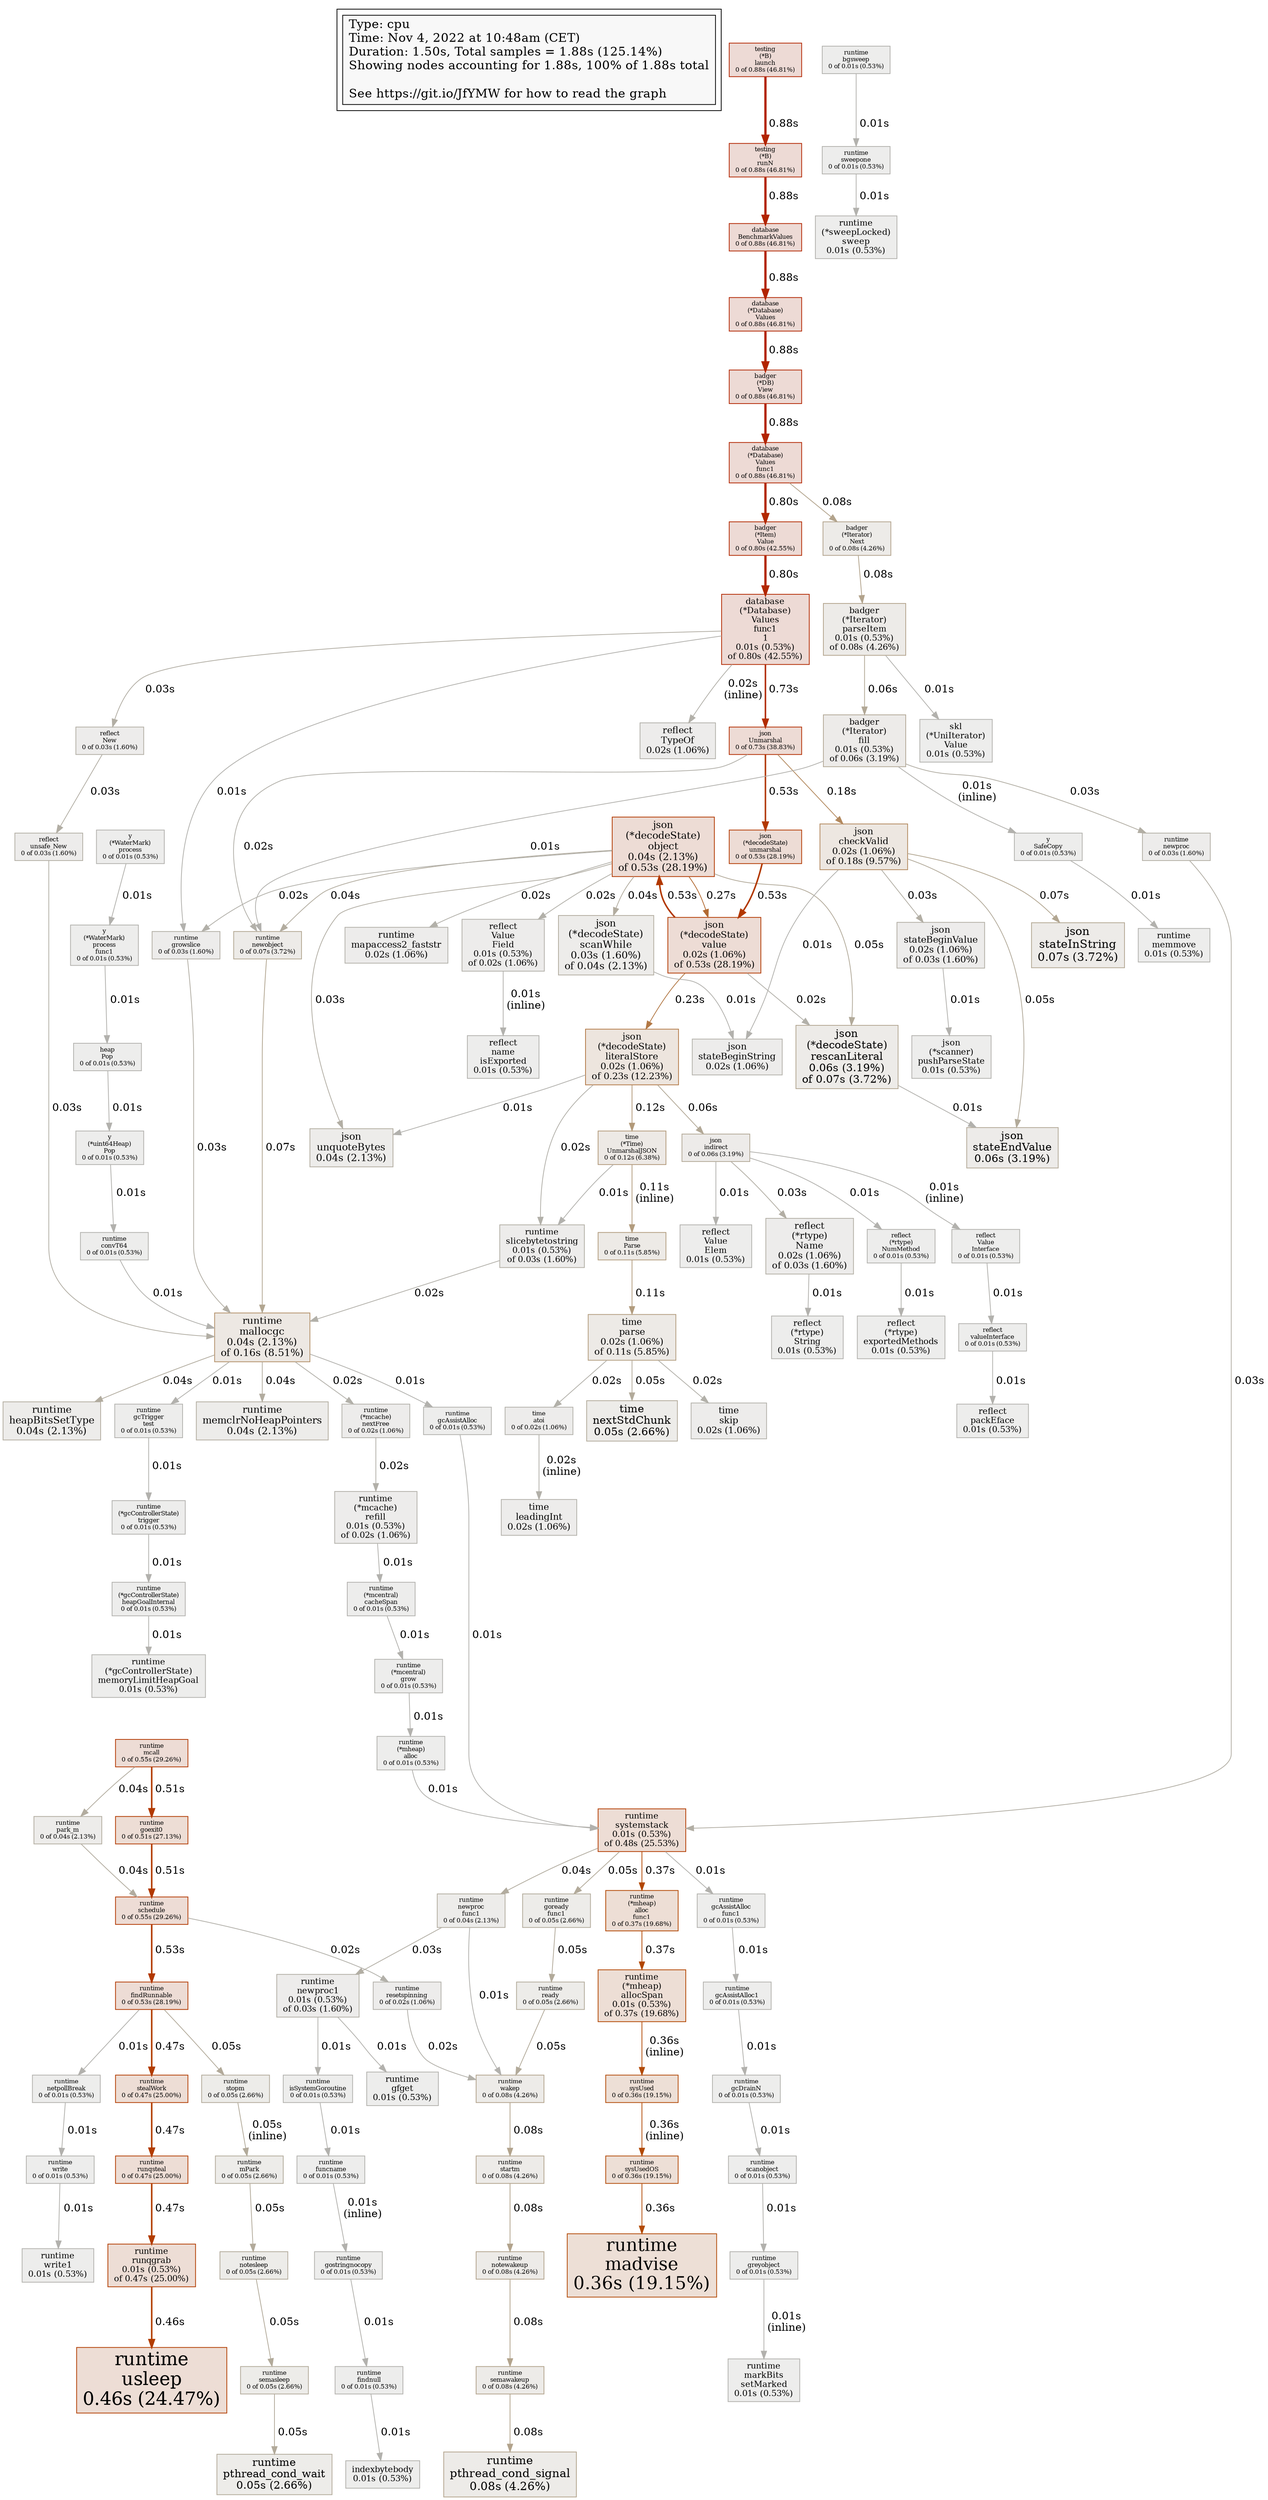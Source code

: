 digraph "unnamed" {
node [style=filled fillcolor="#f8f8f8"]
subgraph cluster_L { "Type: cpu" [shape=box fontsize=16 label="Type: cpu\lTime: Nov 4, 2022 at 10:48am (CET)\lDuration: 1.50s, Total samples = 1.88s (125.14%)\lShowing nodes accounting for 1.88s, 100% of 1.88s total\l\lSee https://git.io/JfYMW for how to read the graph\l"] }
N1 [label="json\n(*decodeState)\nobject\n0.04s (2.13%)\nof 0.53s (28.19%)" id="node1" fontsize=13 shape=box tooltip="encoding/json.(*decodeState).object (0.53s)" color="#b23800" fillcolor="#eddcd5"]
N2 [label="runtime\nsystemstack\n0.01s (0.53%)\nof 0.48s (25.53%)" id="node2" fontsize=11 shape=box tooltip="runtime.systemstack (0.48s)" color="#b23b00" fillcolor="#edddd5"]
N3 [label="json\n(*decodeState)\nvalue\n0.02s (1.06%)\nof 0.53s (28.19%)" id="node3" fontsize=12 shape=box tooltip="encoding/json.(*decodeState).value (0.53s)" color="#b23800" fillcolor="#eddcd5"]
N4 [label="runtime\nusleep\n0.46s (24.47%)" id="node4" fontsize=24 shape=box tooltip="runtime.usleep (0.46s)" color="#b23d00" fillcolor="#edddd5"]
N5 [label="testing\n(*B)\nlaunch\n0 of 0.88s (46.81%)" id="node5" fontsize=8 shape=box tooltip="testing.(*B).launch (0.88s)" color="#b22400" fillcolor="#eddad5"]
N6 [label="runtime\nmcall\n0 of 0.55s (29.26%)" id="node6" fontsize=8 shape=box tooltip="runtime.mcall (0.55s)" color="#b23700" fillcolor="#eddcd5"]
N7 [label="runtime\nmallocgc\n0.04s (2.13%)\nof 0.16s (8.51%)" id="node7" fontsize=13 shape=box tooltip="runtime.mallocgc (0.16s)" color="#b28e66" fillcolor="#ede8e3"]
N8 [label="runtime\nmadvise\n0.36s (19.15%)" id="node8" fontsize=23 shape=box tooltip="runtime.madvise (0.36s)" color="#b24a07" fillcolor="#eddfd6"]
N9 [label="json\nUnmarshal\n0 of 0.73s (38.83%)" id="node9" fontsize=8 shape=box tooltip="encoding/json.Unmarshal (0.73s)" color="#b22c00" fillcolor="#eddbd5"]
N10 [label="database\n(*Database)\nValues\nfunc1\n1\n0.01s (0.53%)\nof 0.80s (42.55%)" id="node10" fontsize=11 shape=box tooltip="github.com/christophwitzko/flight-booking-service/pkg/database.(*Database).Values.func1.1 (0.80s)" color="#b22800" fillcolor="#eddad5"]
N11 [label="json\n(*decodeState)\nliteralStore\n0.02s (1.06%)\nof 0.23s (12.23%)" id="node11" fontsize=12 shape=box tooltip="encoding/json.(*decodeState).literalStore (0.23s)" color="#b27845" fillcolor="#ede5de"]
N12 [label="json\ncheckValid\n0.02s (1.06%)\nof 0.18s (9.57%)" id="node12" fontsize=12 shape=box tooltip="encoding/json.checkValid (0.18s)" color="#b2885d" fillcolor="#ede7e1"]
N13 [label="database\n(*Database)\nValues\nfunc1\n0 of 0.88s (46.81%)" id="node13" fontsize=8 shape=box tooltip="github.com/christophwitzko/flight-booking-service/pkg/database.(*Database).Values.func1 (0.88s)" color="#b22400" fillcolor="#eddad5"]
N14 [label="runtime\nschedule\n0 of 0.55s (29.26%)" id="node14" fontsize=8 shape=box tooltip="runtime.schedule (0.55s)" color="#b23700" fillcolor="#eddcd5"]
N15 [label="runtime\nfindRunnable\n0 of 0.53s (28.19%)" id="node15" fontsize=8 shape=box tooltip="runtime.findRunnable (0.53s)" color="#b23800" fillcolor="#eddcd5"]
N16 [label="time\nparse\n0.02s (1.06%)\nof 0.11s (5.85%)" id="node16" fontsize=12 shape=box tooltip="time.parse (0.11s)" color="#b29c7e" fillcolor="#edeae6"]
N17 [label="json\n(*decodeState)\nrescanLiteral\n0.06s (3.19%)\nof 0.07s (3.72%)" id="node17" fontsize=14 shape=box tooltip="encoding/json.(*decodeState).rescanLiteral (0.07s)" color="#b2a691" fillcolor="#edebe8"]
N18 [label="runtime\npthread_cond_signal\n0.08s (4.26%)" id="node18" fontsize=15 shape=box tooltip="runtime.pthread_cond_signal (0.08s)" color="#b2a38c" fillcolor="#edebe8"]
N19 [label="json\nstateEndValue\n0.06s (3.19%)" id="node19" fontsize=14 shape=box tooltip="encoding/json.stateEndValue (0.06s)" color="#b2a896" fillcolor="#edebe9"]
N20 [label="json\nstateInString\n0.07s (3.72%)" id="node20" fontsize=15 shape=box tooltip="encoding/json.stateInString (0.07s)" color="#b2a691" fillcolor="#edebe8"]
N21 [label="badger\n(*Iterator)\nfill\n0.01s (0.53%)\nof 0.06s (3.19%)" id="node21" fontsize=11 shape=box tooltip="github.com/dgraph-io/badger/v3.(*Iterator).fill (0.06s)" color="#b2a896" fillcolor="#edebe9"]
N22 [label="json\nunquoteBytes\n0.04s (2.13%)" id="node22" fontsize=13 shape=box tooltip="encoding/json.unquoteBytes (0.04s)" color="#b2ac9f" fillcolor="#edecea"]
N23 [label="json\nindirect\n0 of 0.06s (3.19%)" id="node23" fontsize=8 shape=box tooltip="encoding/json.indirect (0.06s)" color="#b2a896" fillcolor="#edebe9"]
N24 [label="runtime\nwakep\n0 of 0.08s (4.26%)" id="node24" fontsize=8 shape=box tooltip="runtime.wakep (0.08s)" color="#b2a38c" fillcolor="#edebe8"]
N25 [label="runtime\npthread_cond_wait\n0.05s (2.66%)" id="node25" fontsize=14 shape=box tooltip="runtime.pthread_cond_wait (0.05s)" color="#b2aa9a" fillcolor="#edece9"]
N26 [label="time\nnextStdChunk\n0.05s (2.66%)" id="node26" fontsize=14 shape=box tooltip="time.nextStdChunk (0.05s)" color="#b2aa9a" fillcolor="#edece9"]
N27 [label="runtime\nnewobject\n0 of 0.07s (3.72%)" id="node27" fontsize=8 shape=box tooltip="runtime.newobject (0.07s)" color="#b2a691" fillcolor="#edebe8"]
N28 [label="badger\n(*Iterator)\nparseItem\n0.01s (0.53%)\nof 0.08s (4.26%)" id="node28" fontsize=11 shape=box tooltip="github.com/dgraph-io/badger/v3.(*Iterator).parseItem (0.08s)" color="#b2a38c" fillcolor="#edebe8"]
N29 [label="runtime\nheapBitsSetType\n0.04s (2.13%)" id="node29" fontsize=13 shape=box tooltip="runtime.heapBitsSetType (0.04s)" color="#b2ac9f" fillcolor="#edecea"]
N30 [label="runtime\nmemclrNoHeapPointers\n0.04s (2.13%)" id="node30" fontsize=13 shape=box tooltip="runtime.memclrNoHeapPointers (0.04s)" color="#b2ac9f" fillcolor="#edecea"]
N31 [label="runtime\nrunqgrab\n0.01s (0.53%)\nof 0.47s (25.00%)" id="node31" fontsize=11 shape=box tooltip="runtime.runqgrab (0.47s)" color="#b23c00" fillcolor="#edddd5"]
N32 [label="runtime\n(*mheap)\nallocSpan\n0.01s (0.53%)\nof 0.37s (19.68%)" id="node32" fontsize=11 shape=box tooltip="runtime.(*mheap).allocSpan (0.37s)" color="#b24602" fillcolor="#edded5"]
N33 [label="runtime\nslicebytetostring\n0.01s (0.53%)\nof 0.03s (1.60%)" id="node33" fontsize=11 shape=box tooltip="runtime.slicebytetostring (0.03s)" color="#b2aea4" fillcolor="#edeceb"]
N34 [label="json\n(*decodeState)\nscanWhile\n0.03s (1.60%)\nof 0.04s (2.13%)" id="node34" fontsize=13 shape=box tooltip="encoding/json.(*decodeState).scanWhile (0.04s)" color="#b2ac9f" fillcolor="#edecea"]
N35 [label="json\nstateBeginString\n0.02s (1.06%)" id="node35" fontsize=12 shape=box tooltip="encoding/json.stateBeginString (0.02s)" color="#b2b0a9" fillcolor="#edeceb"]
N36 [label="runtime\nnewproc1\n0.01s (0.53%)\nof 0.03s (1.60%)" id="node36" fontsize=11 shape=box tooltip="runtime.newproc1 (0.03s)" color="#b2aea4" fillcolor="#edeceb"]
N37 [label="time\n(*Time)\nUnmarshalJSON\n0 of 0.12s (6.38%)" id="node37" fontsize=8 shape=box tooltip="time.(*Time).UnmarshalJSON (0.12s)" color="#b29979" fillcolor="#ede9e5"]
N38 [label="json\nstateBeginValue\n0.02s (1.06%)\nof 0.03s (1.60%)" id="node38" fontsize=12 shape=box tooltip="encoding/json.stateBeginValue (0.03s)" color="#b2aea4" fillcolor="#edeceb"]
N39 [label="reflect\n(*rtype)\nName\n0.02s (1.06%)\nof 0.03s (1.60%)" id="node39" fontsize=12 shape=box tooltip="reflect.(*rtype).Name (0.03s)" color="#b2aea4" fillcolor="#edeceb"]
N40 [label="reflect\nTypeOf\n0.02s (1.06%)" id="node40" fontsize=12 shape=box tooltip="reflect.TypeOf (0.02s)" color="#b2b0a9" fillcolor="#edeceb"]
N41 [label="runtime\nmapaccess2_faststr\n0.02s (1.06%)" id="node41" fontsize=12 shape=box tooltip="runtime.mapaccess2_faststr (0.02s)" color="#b2b0a9" fillcolor="#edeceb"]
N42 [label="time\nleadingInt\n0.02s (1.06%)" id="node42" fontsize=12 shape=box tooltip="time.leadingInt (0.02s)" color="#b2b0a9" fillcolor="#edeceb"]
N43 [label="time\nskip\n0.02s (1.06%)" id="node43" fontsize=12 shape=box tooltip="time.skip (0.02s)" color="#b2b0a9" fillcolor="#edeceb"]
N44 [label="runtime\nnewproc\nfunc1\n0 of 0.04s (2.13%)" id="node44" fontsize=8 shape=box tooltip="runtime.newproc.func1 (0.04s)" color="#b2ac9f" fillcolor="#edecea"]
N45 [label="reflect\nValue\nField\n0.01s (0.53%)\nof 0.02s (1.06%)" id="node45" fontsize=11 shape=box tooltip="reflect.Value.Field (0.02s)" color="#b2b0a9" fillcolor="#edeceb"]
N46 [label="runtime\n(*mcache)\nrefill\n0.01s (0.53%)\nof 0.02s (1.06%)" id="node46" fontsize=11 shape=box tooltip="runtime.(*mcache).refill (0.02s)" color="#b2b0a9" fillcolor="#edeceb"]
N47 [label="runtime\ngrowslice\n0 of 0.03s (1.60%)" id="node47" fontsize=8 shape=box tooltip="runtime.growslice (0.03s)" color="#b2aea4" fillcolor="#edeceb"]
N48 [label="json\n(*scanner)\npushParseState\n0.01s (0.53%)" id="node48" fontsize=11 shape=box tooltip="encoding/json.(*scanner).pushParseState (0.01s)" color="#b2b1ad" fillcolor="#ededec"]
N49 [label="skl\n(*UniIterator)\nValue\n0.01s (0.53%)" id="node49" fontsize=11 shape=box tooltip="github.com/dgraph-io/badger/v3/skl.(*UniIterator).Value (0.01s)" color="#b2b1ad" fillcolor="#ededec"]
N50 [label="indexbytebody\n0.01s (0.53%)" id="node50" fontsize=11 shape=box tooltip="indexbytebody (0.01s)" color="#b2b1ad" fillcolor="#ededec"]
N51 [label="reflect\n(*rtype)\nString\n0.01s (0.53%)" id="node51" fontsize=11 shape=box tooltip="reflect.(*rtype).String (0.01s)" color="#b2b1ad" fillcolor="#ededec"]
N52 [label="reflect\n(*rtype)\nexportedMethods\n0.01s (0.53%)" id="node52" fontsize=11 shape=box tooltip="reflect.(*rtype).exportedMethods (0.01s)" color="#b2b1ad" fillcolor="#ededec"]
N53 [label="reflect\nValue\nElem\n0.01s (0.53%)" id="node53" fontsize=11 shape=box tooltip="reflect.Value.Elem (0.01s)" color="#b2b1ad" fillcolor="#ededec"]
N54 [label="reflect\nname\nisExported\n0.01s (0.53%)" id="node54" fontsize=11 shape=box tooltip="reflect.name.isExported (0.01s)" color="#b2b1ad" fillcolor="#ededec"]
N55 [label="reflect\npackEface\n0.01s (0.53%)" id="node55" fontsize=11 shape=box tooltip="reflect.packEface (0.01s)" color="#b2b1ad" fillcolor="#ededec"]
N56 [label="runtime\n(*gcControllerState)\nmemoryLimitHeapGoal\n0.01s (0.53%)" id="node56" fontsize=11 shape=box tooltip="runtime.(*gcControllerState).memoryLimitHeapGoal (0.01s)" color="#b2b1ad" fillcolor="#ededec"]
N57 [label="runtime\n(*sweepLocked)\nsweep\n0.01s (0.53%)" id="node57" fontsize=11 shape=box tooltip="runtime.(*sweepLocked).sweep (0.01s)" color="#b2b1ad" fillcolor="#ededec"]
N58 [label="runtime\ngfget\n0.01s (0.53%)" id="node58" fontsize=11 shape=box tooltip="runtime.gfget (0.01s)" color="#b2b1ad" fillcolor="#ededec"]
N59 [label="runtime\nmarkBits\nsetMarked\n0.01s (0.53%)" id="node59" fontsize=11 shape=box tooltip="runtime.markBits.setMarked (0.01s)" color="#b2b1ad" fillcolor="#ededec"]
N60 [label="runtime\nmemmove\n0.01s (0.53%)" id="node60" fontsize=11 shape=box tooltip="runtime.memmove (0.01s)" color="#b2b1ad" fillcolor="#ededec"]
N61 [label="runtime\nwrite1\n0.01s (0.53%)" id="node61" fontsize=11 shape=box tooltip="runtime.write1 (0.01s)" color="#b2b1ad" fillcolor="#ededec"]
N62 [label="y\n(*WaterMark)\nprocess\n0 of 0.01s (0.53%)" id="node62" fontsize=8 shape=box tooltip="github.com/dgraph-io/badger/v3/y.(*WaterMark).process (0.01s)" color="#b2b1ad" fillcolor="#ededec"]
N63 [label="runtime\nbgsweep\n0 of 0.01s (0.53%)" id="node63" fontsize=8 shape=box tooltip="runtime.bgsweep (0.01s)" color="#b2b1ad" fillcolor="#ededec"]
N64 [label="heap\nPop\n0 of 0.01s (0.53%)" id="node64" fontsize=8 shape=box tooltip="container/heap.Pop (0.01s)" color="#b2b1ad" fillcolor="#ededec"]
N65 [label="json\n(*decodeState)\nunmarshal\n0 of 0.53s (28.19%)" id="node65" fontsize=8 shape=box tooltip="encoding/json.(*decodeState).unmarshal (0.53s)" color="#b23800" fillcolor="#eddcd5"]
N66 [label="database\n(*Database)\nValues\n0 of 0.88s (46.81%)" id="node66" fontsize=8 shape=box tooltip="github.com/christophwitzko/flight-booking-service/pkg/database.(*Database).Values (0.88s)" color="#b22400" fillcolor="#eddad5"]
N67 [label="database\nBenchmarkValues\n0 of 0.88s (46.81%)" id="node67" fontsize=8 shape=box tooltip="github.com/christophwitzko/flight-booking-service/pkg/database.BenchmarkValues (0.88s)" color="#b22400" fillcolor="#eddad5"]
N68 [label="badger\n(*DB)\nView\n0 of 0.88s (46.81%)" id="node68" fontsize=8 shape=box tooltip="github.com/dgraph-io/badger/v3.(*DB).View (0.88s)" color="#b22400" fillcolor="#eddad5"]
N69 [label="badger\n(*Item)\nValue\n0 of 0.80s (42.55%)" id="node69" fontsize=8 shape=box tooltip="github.com/dgraph-io/badger/v3.(*Item).Value (0.80s)" color="#b22800" fillcolor="#eddad5"]
N70 [label="badger\n(*Iterator)\nNext\n0 of 0.08s (4.26%)" id="node70" fontsize=8 shape=box tooltip="github.com/dgraph-io/badger/v3.(*Iterator).Next (0.08s)" color="#b2a38c" fillcolor="#edebe8"]
N71 [label="y\n(*WaterMark)\nprocess\nfunc1\n0 of 0.01s (0.53%)" id="node71" fontsize=8 shape=box tooltip="github.com/dgraph-io/badger/v3/y.(*WaterMark).process.func1 (0.01s)" color="#b2b1ad" fillcolor="#ededec"]
N72 [label="y\n(*uint64Heap)\nPop\n0 of 0.01s (0.53%)" id="node72" fontsize=8 shape=box tooltip="github.com/dgraph-io/badger/v3/y.(*uint64Heap).Pop (0.01s)" color="#b2b1ad" fillcolor="#ededec"]
N73 [label="y\nSafeCopy\n0 of 0.01s (0.53%)" id="node73" fontsize=8 shape=box tooltip="github.com/dgraph-io/badger/v3/y.SafeCopy (0.01s)" color="#b2b1ad" fillcolor="#ededec"]
N74 [label="reflect\n(*rtype)\nNumMethod\n0 of 0.01s (0.53%)" id="node74" fontsize=8 shape=box tooltip="reflect.(*rtype).NumMethod (0.01s)" color="#b2b1ad" fillcolor="#ededec"]
N75 [label="reflect\nNew\n0 of 0.03s (1.60%)" id="node75" fontsize=8 shape=box tooltip="reflect.New (0.03s)" color="#b2aea4" fillcolor="#edeceb"]
N76 [label="reflect\nValue\nInterface\n0 of 0.01s (0.53%)" id="node76" fontsize=8 shape=box tooltip="reflect.Value.Interface (0.01s)" color="#b2b1ad" fillcolor="#ededec"]
N77 [label="reflect\nunsafe_New\n0 of 0.03s (1.60%)" id="node77" fontsize=8 shape=box tooltip="reflect.unsafe_New (0.03s)" color="#b2aea4" fillcolor="#edeceb"]
N78 [label="reflect\nvalueInterface\n0 of 0.01s (0.53%)" id="node78" fontsize=8 shape=box tooltip="reflect.valueInterface (0.01s)" color="#b2b1ad" fillcolor="#ededec"]
N79 [label="runtime\n(*gcControllerState)\nheapGoalInternal\n0 of 0.01s (0.53%)" id="node79" fontsize=8 shape=box tooltip="runtime.(*gcControllerState).heapGoalInternal (0.01s)" color="#b2b1ad" fillcolor="#ededec"]
N80 [label="runtime\n(*gcControllerState)\ntrigger\n0 of 0.01s (0.53%)" id="node80" fontsize=8 shape=box tooltip="runtime.(*gcControllerState).trigger (0.01s)" color="#b2b1ad" fillcolor="#ededec"]
N81 [label="runtime\n(*mcache)\nnextFree\n0 of 0.02s (1.06%)" id="node81" fontsize=8 shape=box tooltip="runtime.(*mcache).nextFree (0.02s)" color="#b2b0a9" fillcolor="#edeceb"]
N82 [label="runtime\n(*mcentral)\ncacheSpan\n0 of 0.01s (0.53%)" id="node82" fontsize=8 shape=box tooltip="runtime.(*mcentral).cacheSpan (0.01s)" color="#b2b1ad" fillcolor="#ededec"]
N83 [label="runtime\n(*mcentral)\ngrow\n0 of 0.01s (0.53%)" id="node83" fontsize=8 shape=box tooltip="runtime.(*mcentral).grow (0.01s)" color="#b2b1ad" fillcolor="#ededec"]
N84 [label="runtime\n(*mheap)\nalloc\n0 of 0.01s (0.53%)" id="node84" fontsize=8 shape=box tooltip="runtime.(*mheap).alloc (0.01s)" color="#b2b1ad" fillcolor="#ededec"]
N85 [label="runtime\n(*mheap)\nalloc\nfunc1\n0 of 0.37s (19.68%)" id="node85" fontsize=8 shape=box tooltip="runtime.(*mheap).alloc.func1 (0.37s)" color="#b24602" fillcolor="#edded5"]
N86 [label="runtime\nconvT64\n0 of 0.01s (0.53%)" id="node86" fontsize=8 shape=box tooltip="runtime.convT64 (0.01s)" color="#b2b1ad" fillcolor="#ededec"]
N87 [label="runtime\nfindnull\n0 of 0.01s (0.53%)" id="node87" fontsize=8 shape=box tooltip="runtime.findnull (0.01s)" color="#b2b1ad" fillcolor="#ededec"]
N88 [label="runtime\nfuncname\n0 of 0.01s (0.53%)" id="node88" fontsize=8 shape=box tooltip="runtime.funcname (0.01s)" color="#b2b1ad" fillcolor="#ededec"]
N89 [label="runtime\ngcAssistAlloc\n0 of 0.01s (0.53%)" id="node89" fontsize=8 shape=box tooltip="runtime.gcAssistAlloc (0.01s)" color="#b2b1ad" fillcolor="#ededec"]
N90 [label="runtime\ngcAssistAlloc\nfunc1\n0 of 0.01s (0.53%)" id="node90" fontsize=8 shape=box tooltip="runtime.gcAssistAlloc.func1 (0.01s)" color="#b2b1ad" fillcolor="#ededec"]
N91 [label="runtime\ngcAssistAlloc1\n0 of 0.01s (0.53%)" id="node91" fontsize=8 shape=box tooltip="runtime.gcAssistAlloc1 (0.01s)" color="#b2b1ad" fillcolor="#ededec"]
N92 [label="runtime\ngcDrainN\n0 of 0.01s (0.53%)" id="node92" fontsize=8 shape=box tooltip="runtime.gcDrainN (0.01s)" color="#b2b1ad" fillcolor="#ededec"]
N93 [label="runtime\ngcTrigger\ntest\n0 of 0.01s (0.53%)" id="node93" fontsize=8 shape=box tooltip="runtime.gcTrigger.test (0.01s)" color="#b2b1ad" fillcolor="#ededec"]
N94 [label="runtime\ngoexit0\n0 of 0.51s (27.13%)" id="node94" fontsize=8 shape=box tooltip="runtime.goexit0 (0.51s)" color="#b23900" fillcolor="#edddd5"]
N95 [label="runtime\ngoready\nfunc1\n0 of 0.05s (2.66%)" id="node95" fontsize=8 shape=box tooltip="runtime.goready.func1 (0.05s)" color="#b2aa9a" fillcolor="#edece9"]
N96 [label="runtime\ngostringnocopy\n0 of 0.01s (0.53%)" id="node96" fontsize=8 shape=box tooltip="runtime.gostringnocopy (0.01s)" color="#b2b1ad" fillcolor="#ededec"]
N97 [label="runtime\ngreyobject\n0 of 0.01s (0.53%)" id="node97" fontsize=8 shape=box tooltip="runtime.greyobject (0.01s)" color="#b2b1ad" fillcolor="#ededec"]
N98 [label="runtime\nisSystemGoroutine\n0 of 0.01s (0.53%)" id="node98" fontsize=8 shape=box tooltip="runtime.isSystemGoroutine (0.01s)" color="#b2b1ad" fillcolor="#ededec"]
N99 [label="runtime\nmPark\n0 of 0.05s (2.66%)" id="node99" fontsize=8 shape=box tooltip="runtime.mPark (0.05s)" color="#b2aa9a" fillcolor="#edece9"]
N100 [label="runtime\nnetpollBreak\n0 of 0.01s (0.53%)" id="node100" fontsize=8 shape=box tooltip="runtime.netpollBreak (0.01s)" color="#b2b1ad" fillcolor="#ededec"]
N101 [label="runtime\nnewproc\n0 of 0.03s (1.60%)" id="node101" fontsize=8 shape=box tooltip="runtime.newproc (0.03s)" color="#b2aea4" fillcolor="#edeceb"]
N102 [label="runtime\nnotesleep\n0 of 0.05s (2.66%)" id="node102" fontsize=8 shape=box tooltip="runtime.notesleep (0.05s)" color="#b2aa9a" fillcolor="#edece9"]
N103 [label="runtime\nnotewakeup\n0 of 0.08s (4.26%)" id="node103" fontsize=8 shape=box tooltip="runtime.notewakeup (0.08s)" color="#b2a38c" fillcolor="#edebe8"]
N104 [label="runtime\npark_m\n0 of 0.04s (2.13%)" id="node104" fontsize=8 shape=box tooltip="runtime.park_m (0.04s)" color="#b2ac9f" fillcolor="#edecea"]
N105 [label="runtime\nready\n0 of 0.05s (2.66%)" id="node105" fontsize=8 shape=box tooltip="runtime.ready (0.05s)" color="#b2aa9a" fillcolor="#edece9"]
N106 [label="runtime\nresetspinning\n0 of 0.02s (1.06%)" id="node106" fontsize=8 shape=box tooltip="runtime.resetspinning (0.02s)" color="#b2b0a9" fillcolor="#edeceb"]
N107 [label="runtime\nrunqsteal\n0 of 0.47s (25.00%)" id="node107" fontsize=8 shape=box tooltip="runtime.runqsteal (0.47s)" color="#b23c00" fillcolor="#edddd5"]
N108 [label="runtime\nscanobject\n0 of 0.01s (0.53%)" id="node108" fontsize=8 shape=box tooltip="runtime.scanobject (0.01s)" color="#b2b1ad" fillcolor="#ededec"]
N109 [label="runtime\nsemasleep\n0 of 0.05s (2.66%)" id="node109" fontsize=8 shape=box tooltip="runtime.semasleep (0.05s)" color="#b2aa9a" fillcolor="#edece9"]
N110 [label="runtime\nsemawakeup\n0 of 0.08s (4.26%)" id="node110" fontsize=8 shape=box tooltip="runtime.semawakeup (0.08s)" color="#b2a38c" fillcolor="#edebe8"]
N111 [label="runtime\nstartm\n0 of 0.08s (4.26%)" id="node111" fontsize=8 shape=box tooltip="runtime.startm (0.08s)" color="#b2a38c" fillcolor="#edebe8"]
N112 [label="runtime\nstealWork\n0 of 0.47s (25.00%)" id="node112" fontsize=8 shape=box tooltip="runtime.stealWork (0.47s)" color="#b23c00" fillcolor="#edddd5"]
N113 [label="runtime\nstopm\n0 of 0.05s (2.66%)" id="node113" fontsize=8 shape=box tooltip="runtime.stopm (0.05s)" color="#b2aa9a" fillcolor="#edece9"]
N114 [label="runtime\nsweepone\n0 of 0.01s (0.53%)" id="node114" fontsize=8 shape=box tooltip="runtime.sweepone (0.01s)" color="#b2b1ad" fillcolor="#ededec"]
N115 [label="runtime\nsysUsed\n0 of 0.36s (19.15%)" id="node115" fontsize=8 shape=box tooltip="runtime.sysUsed (0.36s)" color="#b24a07" fillcolor="#eddfd6"]
N116 [label="runtime\nsysUsedOS\n0 of 0.36s (19.15%)" id="node116" fontsize=8 shape=box tooltip="runtime.sysUsedOS (0.36s)" color="#b24a07" fillcolor="#eddfd6"]
N117 [label="runtime\nwrite\n0 of 0.01s (0.53%)" id="node117" fontsize=8 shape=box tooltip="runtime.write (0.01s)" color="#b2b1ad" fillcolor="#ededec"]
N118 [label="testing\n(*B)\nrunN\n0 of 0.88s (46.81%)" id="node118" fontsize=8 shape=box tooltip="testing.(*B).runN (0.88s)" color="#b22400" fillcolor="#eddad5"]
N119 [label="time\nParse\n0 of 0.11s (5.85%)" id="node119" fontsize=8 shape=box tooltip="time.Parse (0.11s)" color="#b29c7e" fillcolor="#edeae6"]
N120 [label="time\natoi\n0 of 0.02s (1.06%)" id="node120" fontsize=8 shape=box tooltip="time.atoi (0.02s)" color="#b2b0a9" fillcolor="#edeceb"]
N66 -> N68 [label=" 0.88s" weight=47 penwidth=3 color="#b22400" tooltip="github.com/christophwitzko/flight-booking-service/pkg/database.(*Database).Values -> github.com/dgraph-io/badger/v3.(*DB).View (0.88s)" labeltooltip="github.com/christophwitzko/flight-booking-service/pkg/database.(*Database).Values -> github.com/dgraph-io/badger/v3.(*DB).View (0.88s)"]
N67 -> N66 [label=" 0.88s" weight=47 penwidth=3 color="#b22400" tooltip="github.com/christophwitzko/flight-booking-service/pkg/database.BenchmarkValues -> github.com/christophwitzko/flight-booking-service/pkg/database.(*Database).Values (0.88s)" labeltooltip="github.com/christophwitzko/flight-booking-service/pkg/database.BenchmarkValues -> github.com/christophwitzko/flight-booking-service/pkg/database.(*Database).Values (0.88s)"]
N68 -> N13 [label=" 0.88s" weight=47 penwidth=3 color="#b22400" tooltip="github.com/dgraph-io/badger/v3.(*DB).View -> github.com/christophwitzko/flight-booking-service/pkg/database.(*Database).Values.func1 (0.88s)" labeltooltip="github.com/dgraph-io/badger/v3.(*DB).View -> github.com/christophwitzko/flight-booking-service/pkg/database.(*Database).Values.func1 (0.88s)"]
N5 -> N118 [label=" 0.88s" weight=47 penwidth=3 color="#b22400" tooltip="testing.(*B).launch -> testing.(*B).runN (0.88s)" labeltooltip="testing.(*B).launch -> testing.(*B).runN (0.88s)"]
N118 -> N67 [label=" 0.88s" weight=47 penwidth=3 color="#b22400" tooltip="testing.(*B).runN -> github.com/christophwitzko/flight-booking-service/pkg/database.BenchmarkValues (0.88s)" labeltooltip="testing.(*B).runN -> github.com/christophwitzko/flight-booking-service/pkg/database.BenchmarkValues (0.88s)"]
N13 -> N69 [label=" 0.80s" weight=43 penwidth=3 color="#b22800" tooltip="github.com/christophwitzko/flight-booking-service/pkg/database.(*Database).Values.func1 -> github.com/dgraph-io/badger/v3.(*Item).Value (0.80s)" labeltooltip="github.com/christophwitzko/flight-booking-service/pkg/database.(*Database).Values.func1 -> github.com/dgraph-io/badger/v3.(*Item).Value (0.80s)"]
N69 -> N10 [label=" 0.80s" weight=43 penwidth=3 color="#b22800" tooltip="github.com/dgraph-io/badger/v3.(*Item).Value -> github.com/christophwitzko/flight-booking-service/pkg/database.(*Database).Values.func1.1 (0.80s)" labeltooltip="github.com/dgraph-io/badger/v3.(*Item).Value -> github.com/christophwitzko/flight-booking-service/pkg/database.(*Database).Values.func1.1 (0.80s)"]
N10 -> N9 [label=" 0.73s" weight=39 penwidth=2 color="#b22c00" tooltip="github.com/christophwitzko/flight-booking-service/pkg/database.(*Database).Values.func1.1 -> encoding/json.Unmarshal (0.73s)" labeltooltip="github.com/christophwitzko/flight-booking-service/pkg/database.(*Database).Values.func1.1 -> encoding/json.Unmarshal (0.73s)"]
N65 -> N3 [label=" 0.53s" weight=29 penwidth=2 color="#b23800" tooltip="encoding/json.(*decodeState).unmarshal -> encoding/json.(*decodeState).value (0.53s)" labeltooltip="encoding/json.(*decodeState).unmarshal -> encoding/json.(*decodeState).value (0.53s)"]
N3 -> N1 [label=" 0.53s" weight=29 penwidth=2 color="#b23800" tooltip="encoding/json.(*decodeState).value -> encoding/json.(*decodeState).object (0.53s)" labeltooltip="encoding/json.(*decodeState).value -> encoding/json.(*decodeState).object (0.53s)"]
N9 -> N65 [label=" 0.53s" weight=29 penwidth=2 color="#b23800" tooltip="encoding/json.Unmarshal -> encoding/json.(*decodeState).unmarshal (0.53s)" labeltooltip="encoding/json.Unmarshal -> encoding/json.(*decodeState).unmarshal (0.53s)"]
N14 -> N15 [label=" 0.53s" weight=29 penwidth=2 color="#b23800" tooltip="runtime.schedule -> runtime.findRunnable (0.53s)" labeltooltip="runtime.schedule -> runtime.findRunnable (0.53s)"]
N94 -> N14 [label=" 0.51s" weight=28 penwidth=2 color="#b23900" tooltip="runtime.goexit0 -> runtime.schedule (0.51s)" labeltooltip="runtime.goexit0 -> runtime.schedule (0.51s)"]
N6 -> N94 [label=" 0.51s" weight=28 penwidth=2 color="#b23900" tooltip="runtime.mcall -> runtime.goexit0 (0.51s)" labeltooltip="runtime.mcall -> runtime.goexit0 (0.51s)"]
N15 -> N112 [label=" 0.47s" weight=26 penwidth=2 color="#b23c00" tooltip="runtime.findRunnable -> runtime.stealWork (0.47s)" labeltooltip="runtime.findRunnable -> runtime.stealWork (0.47s)"]
N107 -> N31 [label=" 0.47s" weight=26 penwidth=2 color="#b23c00" tooltip="runtime.runqsteal -> runtime.runqgrab (0.47s)" labeltooltip="runtime.runqsteal -> runtime.runqgrab (0.47s)"]
N112 -> N107 [label=" 0.47s" weight=26 penwidth=2 color="#b23c00" tooltip="runtime.stealWork -> runtime.runqsteal (0.47s)" labeltooltip="runtime.stealWork -> runtime.runqsteal (0.47s)"]
N31 -> N4 [label=" 0.46s" weight=25 penwidth=2 color="#b23d00" tooltip="runtime.runqgrab -> runtime.usleep (0.46s)" labeltooltip="runtime.runqgrab -> runtime.usleep (0.46s)"]
N85 -> N32 [label=" 0.37s" weight=20 color="#b24602" tooltip="runtime.(*mheap).alloc.func1 -> runtime.(*mheap).allocSpan (0.37s)" labeltooltip="runtime.(*mheap).alloc.func1 -> runtime.(*mheap).allocSpan (0.37s)"]
N2 -> N85 [label=" 0.37s" weight=20 color="#b24602" tooltip="runtime.systemstack -> runtime.(*mheap).alloc.func1 (0.37s)" labeltooltip="runtime.systemstack -> runtime.(*mheap).alloc.func1 (0.37s)"]
N32 -> N115 [label=" 0.36s\n (inline)" weight=20 color="#b24a07" tooltip="runtime.(*mheap).allocSpan -> runtime.sysUsed (0.36s)" labeltooltip="runtime.(*mheap).allocSpan -> runtime.sysUsed (0.36s)"]
N115 -> N116 [label=" 0.36s\n (inline)" weight=20 color="#b24a07" tooltip="runtime.sysUsed -> runtime.sysUsedOS (0.36s)" labeltooltip="runtime.sysUsed -> runtime.sysUsedOS (0.36s)"]
N116 -> N8 [label=" 0.36s" weight=20 color="#b24a07" tooltip="runtime.sysUsedOS -> runtime.madvise (0.36s)" labeltooltip="runtime.sysUsedOS -> runtime.madvise (0.36s)"]
N1 -> N3 [label=" 0.27s" weight=15 color="#b26a32" tooltip="encoding/json.(*decodeState).object -> encoding/json.(*decodeState).value (0.27s)" labeltooltip="encoding/json.(*decodeState).object -> encoding/json.(*decodeState).value (0.27s)"]
N3 -> N11 [label=" 0.23s" weight=13 color="#b27845" tooltip="encoding/json.(*decodeState).value -> encoding/json.(*decodeState).literalStore (0.23s)" labeltooltip="encoding/json.(*decodeState).value -> encoding/json.(*decodeState).literalStore (0.23s)"]
N9 -> N12 [label=" 0.18s" weight=10 color="#b2885d" tooltip="encoding/json.Unmarshal -> encoding/json.checkValid (0.18s)" labeltooltip="encoding/json.Unmarshal -> encoding/json.checkValid (0.18s)"]
N11 -> N37 [label=" 0.12s" weight=7 color="#b29979" tooltip="encoding/json.(*decodeState).literalStore -> time.(*Time).UnmarshalJSON (0.12s)" labeltooltip="encoding/json.(*decodeState).literalStore -> time.(*Time).UnmarshalJSON (0.12s)"]
N37 -> N119 [label=" 0.11s\n (inline)" weight=6 color="#b29c7e" tooltip="time.(*Time).UnmarshalJSON -> time.Parse (0.11s)" labeltooltip="time.(*Time).UnmarshalJSON -> time.Parse (0.11s)"]
N119 -> N16 [label=" 0.11s" weight=6 color="#b29c7e" tooltip="time.Parse -> time.parse (0.11s)" labeltooltip="time.Parse -> time.parse (0.11s)"]
N13 -> N70 [label=" 0.08s" weight=5 color="#b2a38c" tooltip="github.com/christophwitzko/flight-booking-service/pkg/database.(*Database).Values.func1 -> github.com/dgraph-io/badger/v3.(*Iterator).Next (0.08s)" labeltooltip="github.com/christophwitzko/flight-booking-service/pkg/database.(*Database).Values.func1 -> github.com/dgraph-io/badger/v3.(*Iterator).Next (0.08s)"]
N70 -> N28 [label=" 0.08s" weight=5 color="#b2a38c" tooltip="github.com/dgraph-io/badger/v3.(*Iterator).Next -> github.com/dgraph-io/badger/v3.(*Iterator).parseItem (0.08s)" labeltooltip="github.com/dgraph-io/badger/v3.(*Iterator).Next -> github.com/dgraph-io/badger/v3.(*Iterator).parseItem (0.08s)"]
N103 -> N110 [label=" 0.08s" weight=5 color="#b2a38c" tooltip="runtime.notewakeup -> runtime.semawakeup (0.08s)" labeltooltip="runtime.notewakeup -> runtime.semawakeup (0.08s)"]
N110 -> N18 [label=" 0.08s" weight=5 color="#b2a38c" tooltip="runtime.semawakeup -> runtime.pthread_cond_signal (0.08s)" labeltooltip="runtime.semawakeup -> runtime.pthread_cond_signal (0.08s)"]
N111 -> N103 [label=" 0.08s" weight=5 color="#b2a38c" tooltip="runtime.startm -> runtime.notewakeup (0.08s)" labeltooltip="runtime.startm -> runtime.notewakeup (0.08s)"]
N24 -> N111 [label=" 0.08s" weight=5 color="#b2a38c" tooltip="runtime.wakep -> runtime.startm (0.08s)" labeltooltip="runtime.wakep -> runtime.startm (0.08s)"]
N12 -> N20 [label=" 0.07s" weight=4 color="#b2a691" tooltip="encoding/json.checkValid -> encoding/json.stateInString (0.07s)" labeltooltip="encoding/json.checkValid -> encoding/json.stateInString (0.07s)"]
N27 -> N7 [label=" 0.07s" weight=4 color="#b2a691" tooltip="runtime.newobject -> runtime.mallocgc (0.07s)" labeltooltip="runtime.newobject -> runtime.mallocgc (0.07s)"]
N11 -> N23 [label=" 0.06s" weight=4 color="#b2a896" tooltip="encoding/json.(*decodeState).literalStore -> encoding/json.indirect (0.06s)" labeltooltip="encoding/json.(*decodeState).literalStore -> encoding/json.indirect (0.06s)"]
N28 -> N21 [label=" 0.06s" weight=4 color="#b2a896" tooltip="github.com/dgraph-io/badger/v3.(*Iterator).parseItem -> github.com/dgraph-io/badger/v3.(*Iterator).fill (0.06s)" labeltooltip="github.com/dgraph-io/badger/v3.(*Iterator).parseItem -> github.com/dgraph-io/badger/v3.(*Iterator).fill (0.06s)"]
N1 -> N17 [label=" 0.05s" weight=3 color="#b2aa9a" tooltip="encoding/json.(*decodeState).object -> encoding/json.(*decodeState).rescanLiteral (0.05s)" labeltooltip="encoding/json.(*decodeState).object -> encoding/json.(*decodeState).rescanLiteral (0.05s)"]
N12 -> N19 [label=" 0.05s" weight=3 color="#b2aa9a" tooltip="encoding/json.checkValid -> encoding/json.stateEndValue (0.05s)" labeltooltip="encoding/json.checkValid -> encoding/json.stateEndValue (0.05s)"]
N15 -> N113 [label=" 0.05s" weight=3 color="#b2aa9a" tooltip="runtime.findRunnable -> runtime.stopm (0.05s)" labeltooltip="runtime.findRunnable -> runtime.stopm (0.05s)"]
N95 -> N105 [label=" 0.05s" weight=3 color="#b2aa9a" tooltip="runtime.goready.func1 -> runtime.ready (0.05s)" labeltooltip="runtime.goready.func1 -> runtime.ready (0.05s)"]
N99 -> N102 [label=" 0.05s" weight=3 color="#b2aa9a" tooltip="runtime.mPark -> runtime.notesleep (0.05s)" labeltooltip="runtime.mPark -> runtime.notesleep (0.05s)"]
N102 -> N109 [label=" 0.05s" weight=3 color="#b2aa9a" tooltip="runtime.notesleep -> runtime.semasleep (0.05s)" labeltooltip="runtime.notesleep -> runtime.semasleep (0.05s)"]
N105 -> N24 [label=" 0.05s" weight=3 color="#b2aa9a" tooltip="runtime.ready -> runtime.wakep (0.05s)" labeltooltip="runtime.ready -> runtime.wakep (0.05s)"]
N109 -> N25 [label=" 0.05s" weight=3 color="#b2aa9a" tooltip="runtime.semasleep -> runtime.pthread_cond_wait (0.05s)" labeltooltip="runtime.semasleep -> runtime.pthread_cond_wait (0.05s)"]
N113 -> N99 [label=" 0.05s\n (inline)" weight=3 color="#b2aa9a" tooltip="runtime.stopm -> runtime.mPark (0.05s)" labeltooltip="runtime.stopm -> runtime.mPark (0.05s)"]
N2 -> N95 [label=" 0.05s" weight=3 color="#b2aa9a" tooltip="runtime.systemstack -> runtime.goready.func1 (0.05s)" labeltooltip="runtime.systemstack -> runtime.goready.func1 (0.05s)"]
N16 -> N26 [label=" 0.05s" weight=3 color="#b2aa9a" tooltip="time.parse -> time.nextStdChunk (0.05s)" labeltooltip="time.parse -> time.nextStdChunk (0.05s)"]
N1 -> N34 [label=" 0.04s" weight=3 color="#b2ac9f" tooltip="encoding/json.(*decodeState).object -> encoding/json.(*decodeState).scanWhile (0.04s)" labeltooltip="encoding/json.(*decodeState).object -> encoding/json.(*decodeState).scanWhile (0.04s)"]
N1 -> N27 [label=" 0.04s" weight=3 color="#b2ac9f" tooltip="encoding/json.(*decodeState).object -> runtime.newobject (0.04s)" labeltooltip="encoding/json.(*decodeState).object -> runtime.newobject (0.04s)"]
N7 -> N29 [label=" 0.04s" weight=3 color="#b2ac9f" tooltip="runtime.mallocgc -> runtime.heapBitsSetType (0.04s)" labeltooltip="runtime.mallocgc -> runtime.heapBitsSetType (0.04s)"]
N7 -> N30 [label=" 0.04s" weight=3 color="#b2ac9f" tooltip="runtime.mallocgc -> runtime.memclrNoHeapPointers (0.04s)" labeltooltip="runtime.mallocgc -> runtime.memclrNoHeapPointers (0.04s)"]
N6 -> N104 [label=" 0.04s" weight=3 color="#b2ac9f" tooltip="runtime.mcall -> runtime.park_m (0.04s)" labeltooltip="runtime.mcall -> runtime.park_m (0.04s)"]
N104 -> N14 [label=" 0.04s" weight=3 color="#b2ac9f" tooltip="runtime.park_m -> runtime.schedule (0.04s)" labeltooltip="runtime.park_m -> runtime.schedule (0.04s)"]
N2 -> N44 [label=" 0.04s" weight=3 color="#b2ac9f" tooltip="runtime.systemstack -> runtime.newproc.func1 (0.04s)" labeltooltip="runtime.systemstack -> runtime.newproc.func1 (0.04s)"]
N1 -> N22 [label=" 0.03s" weight=2 color="#b2aea4" tooltip="encoding/json.(*decodeState).object -> encoding/json.unquoteBytes (0.03s)" labeltooltip="encoding/json.(*decodeState).object -> encoding/json.unquoteBytes (0.03s)"]
N12 -> N38 [label=" 0.03s" weight=2 color="#b2aea4" tooltip="encoding/json.checkValid -> encoding/json.stateBeginValue (0.03s)" labeltooltip="encoding/json.checkValid -> encoding/json.stateBeginValue (0.03s)"]
N23 -> N39 [label=" 0.03s" weight=2 color="#b2aea4" tooltip="encoding/json.indirect -> reflect.(*rtype).Name (0.03s)" labeltooltip="encoding/json.indirect -> reflect.(*rtype).Name (0.03s)"]
N10 -> N75 [label=" 0.03s" weight=2 color="#b2aea4" tooltip="github.com/christophwitzko/flight-booking-service/pkg/database.(*Database).Values.func1.1 -> reflect.New (0.03s)" labeltooltip="github.com/christophwitzko/flight-booking-service/pkg/database.(*Database).Values.func1.1 -> reflect.New (0.03s)"]
N21 -> N101 [label=" 0.03s" weight=2 color="#b2aea4" tooltip="github.com/dgraph-io/badger/v3.(*Iterator).fill -> runtime.newproc (0.03s)" labeltooltip="github.com/dgraph-io/badger/v3.(*Iterator).fill -> runtime.newproc (0.03s)"]
N75 -> N77 [label=" 0.03s" weight=2 color="#b2aea4" tooltip="reflect.New -> reflect.unsafe_New (0.03s)" labeltooltip="reflect.New -> reflect.unsafe_New (0.03s)"]
N77 -> N7 [label=" 0.03s" weight=2 color="#b2aea4" tooltip="reflect.unsafe_New -> runtime.mallocgc (0.03s)" labeltooltip="reflect.unsafe_New -> runtime.mallocgc (0.03s)"]
N47 -> N7 [label=" 0.03s" weight=2 color="#b2aea4" tooltip="runtime.growslice -> runtime.mallocgc (0.03s)" labeltooltip="runtime.growslice -> runtime.mallocgc (0.03s)"]
N101 -> N2 [label=" 0.03s" weight=2 color="#b2aea4" tooltip="runtime.newproc -> runtime.systemstack (0.03s)" labeltooltip="runtime.newproc -> runtime.systemstack (0.03s)"]
N44 -> N36 [label=" 0.03s" weight=2 color="#b2aea4" tooltip="runtime.newproc.func1 -> runtime.newproc1 (0.03s)" labeltooltip="runtime.newproc.func1 -> runtime.newproc1 (0.03s)"]
N11 -> N33 [label=" 0.02s" weight=2 color="#b2b0a9" tooltip="encoding/json.(*decodeState).literalStore -> runtime.slicebytetostring (0.02s)" labeltooltip="encoding/json.(*decodeState).literalStore -> runtime.slicebytetostring (0.02s)"]
N1 -> N45 [label=" 0.02s" weight=2 color="#b2b0a9" tooltip="encoding/json.(*decodeState).object -> reflect.Value.Field (0.02s)" labeltooltip="encoding/json.(*decodeState).object -> reflect.Value.Field (0.02s)"]
N1 -> N47 [label=" 0.02s" weight=2 color="#b2b0a9" tooltip="encoding/json.(*decodeState).object -> runtime.growslice (0.02s)" labeltooltip="encoding/json.(*decodeState).object -> runtime.growslice (0.02s)"]
N1 -> N41 [label=" 0.02s" weight=2 color="#b2b0a9" tooltip="encoding/json.(*decodeState).object -> runtime.mapaccess2_faststr (0.02s)" labeltooltip="encoding/json.(*decodeState).object -> runtime.mapaccess2_faststr (0.02s)"]
N3 -> N17 [label=" 0.02s" weight=2 color="#b2b0a9" tooltip="encoding/json.(*decodeState).value -> encoding/json.(*decodeState).rescanLiteral (0.02s)" labeltooltip="encoding/json.(*decodeState).value -> encoding/json.(*decodeState).rescanLiteral (0.02s)"]
N9 -> N27 [label=" 0.02s" weight=2 color="#b2b0a9" tooltip="encoding/json.Unmarshal -> runtime.newobject (0.02s)" labeltooltip="encoding/json.Unmarshal -> runtime.newobject (0.02s)"]
N10 -> N40 [label=" 0.02s\n (inline)" weight=2 color="#b2b0a9" tooltip="github.com/christophwitzko/flight-booking-service/pkg/database.(*Database).Values.func1.1 -> reflect.TypeOf (0.02s)" labeltooltip="github.com/christophwitzko/flight-booking-service/pkg/database.(*Database).Values.func1.1 -> reflect.TypeOf (0.02s)"]
N81 -> N46 [label=" 0.02s" weight=2 color="#b2b0a9" tooltip="runtime.(*mcache).nextFree -> runtime.(*mcache).refill (0.02s)" labeltooltip="runtime.(*mcache).nextFree -> runtime.(*mcache).refill (0.02s)"]
N7 -> N81 [label=" 0.02s" weight=2 color="#b2b0a9" tooltip="runtime.mallocgc -> runtime.(*mcache).nextFree (0.02s)" labeltooltip="runtime.mallocgc -> runtime.(*mcache).nextFree (0.02s)"]
N106 -> N24 [label=" 0.02s" weight=2 color="#b2b0a9" tooltip="runtime.resetspinning -> runtime.wakep (0.02s)" labeltooltip="runtime.resetspinning -> runtime.wakep (0.02s)"]
N14 -> N106 [label=" 0.02s" weight=2 color="#b2b0a9" tooltip="runtime.schedule -> runtime.resetspinning (0.02s)" labeltooltip="runtime.schedule -> runtime.resetspinning (0.02s)"]
N33 -> N7 [label=" 0.02s" weight=2 color="#b2b0a9" tooltip="runtime.slicebytetostring -> runtime.mallocgc (0.02s)" labeltooltip="runtime.slicebytetostring -> runtime.mallocgc (0.02s)"]
N120 -> N42 [label=" 0.02s\n (inline)" weight=2 color="#b2b0a9" tooltip="time.atoi -> time.leadingInt (0.02s)" labeltooltip="time.atoi -> time.leadingInt (0.02s)"]
N16 -> N120 [label=" 0.02s" weight=2 color="#b2b0a9" tooltip="time.parse -> time.atoi (0.02s)" labeltooltip="time.parse -> time.atoi (0.02s)"]
N16 -> N43 [label=" 0.02s" weight=2 color="#b2b0a9" tooltip="time.parse -> time.skip (0.02s)" labeltooltip="time.parse -> time.skip (0.02s)"]
N64 -> N72 [label=" 0.01s" color="#b2b1ad" tooltip="container/heap.Pop -> github.com/dgraph-io/badger/v3/y.(*uint64Heap).Pop (0.01s)" labeltooltip="container/heap.Pop -> github.com/dgraph-io/badger/v3/y.(*uint64Heap).Pop (0.01s)"]
N11 -> N22 [label=" 0.01s" color="#b2b1ad" tooltip="encoding/json.(*decodeState).literalStore -> encoding/json.unquoteBytes (0.01s)" labeltooltip="encoding/json.(*decodeState).literalStore -> encoding/json.unquoteBytes (0.01s)"]
N17 -> N19 [label=" 0.01s" color="#b2b1ad" tooltip="encoding/json.(*decodeState).rescanLiteral -> encoding/json.stateEndValue (0.01s)" labeltooltip="encoding/json.(*decodeState).rescanLiteral -> encoding/json.stateEndValue (0.01s)"]
N34 -> N35 [label=" 0.01s" color="#b2b1ad" tooltip="encoding/json.(*decodeState).scanWhile -> encoding/json.stateBeginString (0.01s)" labeltooltip="encoding/json.(*decodeState).scanWhile -> encoding/json.stateBeginString (0.01s)"]
N12 -> N35 [label=" 0.01s" color="#b2b1ad" tooltip="encoding/json.checkValid -> encoding/json.stateBeginString (0.01s)" labeltooltip="encoding/json.checkValid -> encoding/json.stateBeginString (0.01s)"]
N23 -> N74 [label=" 0.01s" color="#b2b1ad" tooltip="encoding/json.indirect -> reflect.(*rtype).NumMethod (0.01s)" labeltooltip="encoding/json.indirect -> reflect.(*rtype).NumMethod (0.01s)"]
N23 -> N53 [label=" 0.01s" color="#b2b1ad" tooltip="encoding/json.indirect -> reflect.Value.Elem (0.01s)" labeltooltip="encoding/json.indirect -> reflect.Value.Elem (0.01s)"]
N23 -> N76 [label=" 0.01s\n (inline)" color="#b2b1ad" tooltip="encoding/json.indirect -> reflect.Value.Interface (0.01s)" labeltooltip="encoding/json.indirect -> reflect.Value.Interface (0.01s)"]
N38 -> N48 [label=" 0.01s" color="#b2b1ad" tooltip="encoding/json.stateBeginValue -> encoding/json.(*scanner).pushParseState (0.01s)" labeltooltip="encoding/json.stateBeginValue -> encoding/json.(*scanner).pushParseState (0.01s)"]
N10 -> N47 [label=" 0.01s" color="#b2b1ad" tooltip="github.com/christophwitzko/flight-booking-service/pkg/database.(*Database).Values.func1.1 -> runtime.growslice (0.01s)" labeltooltip="github.com/christophwitzko/flight-booking-service/pkg/database.(*Database).Values.func1.1 -> runtime.growslice (0.01s)"]
N21 -> N73 [label=" 0.01s\n (inline)" color="#b2b1ad" tooltip="github.com/dgraph-io/badger/v3.(*Iterator).fill -> github.com/dgraph-io/badger/v3/y.SafeCopy (0.01s)" labeltooltip="github.com/dgraph-io/badger/v3.(*Iterator).fill -> github.com/dgraph-io/badger/v3/y.SafeCopy (0.01s)"]
N21 -> N27 [label=" 0.01s" color="#b2b1ad" tooltip="github.com/dgraph-io/badger/v3.(*Iterator).fill -> runtime.newobject (0.01s)" labeltooltip="github.com/dgraph-io/badger/v3.(*Iterator).fill -> runtime.newobject (0.01s)"]
N28 -> N49 [label=" 0.01s" color="#b2b1ad" tooltip="github.com/dgraph-io/badger/v3.(*Iterator).parseItem -> github.com/dgraph-io/badger/v3/skl.(*UniIterator).Value (0.01s)" labeltooltip="github.com/dgraph-io/badger/v3.(*Iterator).parseItem -> github.com/dgraph-io/badger/v3/skl.(*UniIterator).Value (0.01s)"]
N62 -> N71 [label=" 0.01s" color="#b2b1ad" tooltip="github.com/dgraph-io/badger/v3/y.(*WaterMark).process -> github.com/dgraph-io/badger/v3/y.(*WaterMark).process.func1 (0.01s)" labeltooltip="github.com/dgraph-io/badger/v3/y.(*WaterMark).process -> github.com/dgraph-io/badger/v3/y.(*WaterMark).process.func1 (0.01s)"]
N71 -> N64 [label=" 0.01s" color="#b2b1ad" tooltip="github.com/dgraph-io/badger/v3/y.(*WaterMark).process.func1 -> container/heap.Pop (0.01s)" labeltooltip="github.com/dgraph-io/badger/v3/y.(*WaterMark).process.func1 -> container/heap.Pop (0.01s)"]
N72 -> N86 [label=" 0.01s" color="#b2b1ad" tooltip="github.com/dgraph-io/badger/v3/y.(*uint64Heap).Pop -> runtime.convT64 (0.01s)" labeltooltip="github.com/dgraph-io/badger/v3/y.(*uint64Heap).Pop -> runtime.convT64 (0.01s)"]
N73 -> N60 [label=" 0.01s" color="#b2b1ad" tooltip="github.com/dgraph-io/badger/v3/y.SafeCopy -> runtime.memmove (0.01s)" labeltooltip="github.com/dgraph-io/badger/v3/y.SafeCopy -> runtime.memmove (0.01s)"]
N39 -> N51 [label=" 0.01s" color="#b2b1ad" tooltip="reflect.(*rtype).Name -> reflect.(*rtype).String (0.01s)" labeltooltip="reflect.(*rtype).Name -> reflect.(*rtype).String (0.01s)"]
N74 -> N52 [label=" 0.01s" color="#b2b1ad" tooltip="reflect.(*rtype).NumMethod -> reflect.(*rtype).exportedMethods (0.01s)" labeltooltip="reflect.(*rtype).NumMethod -> reflect.(*rtype).exportedMethods (0.01s)"]
N45 -> N54 [label=" 0.01s\n (inline)" color="#b2b1ad" tooltip="reflect.Value.Field -> reflect.name.isExported (0.01s)" labeltooltip="reflect.Value.Field -> reflect.name.isExported (0.01s)"]
N76 -> N78 [label=" 0.01s" color="#b2b1ad" tooltip="reflect.Value.Interface -> reflect.valueInterface (0.01s)" labeltooltip="reflect.Value.Interface -> reflect.valueInterface (0.01s)"]
N78 -> N55 [label=" 0.01s" color="#b2b1ad" tooltip="reflect.valueInterface -> reflect.packEface (0.01s)" labeltooltip="reflect.valueInterface -> reflect.packEface (0.01s)"]
N79 -> N56 [label=" 0.01s" color="#b2b1ad" tooltip="runtime.(*gcControllerState).heapGoalInternal -> runtime.(*gcControllerState).memoryLimitHeapGoal (0.01s)" labeltooltip="runtime.(*gcControllerState).heapGoalInternal -> runtime.(*gcControllerState).memoryLimitHeapGoal (0.01s)"]
N80 -> N79 [label=" 0.01s" color="#b2b1ad" tooltip="runtime.(*gcControllerState).trigger -> runtime.(*gcControllerState).heapGoalInternal (0.01s)" labeltooltip="runtime.(*gcControllerState).trigger -> runtime.(*gcControllerState).heapGoalInternal (0.01s)"]
N46 -> N82 [label=" 0.01s" color="#b2b1ad" tooltip="runtime.(*mcache).refill -> runtime.(*mcentral).cacheSpan (0.01s)" labeltooltip="runtime.(*mcache).refill -> runtime.(*mcentral).cacheSpan (0.01s)"]
N82 -> N83 [label=" 0.01s" color="#b2b1ad" tooltip="runtime.(*mcentral).cacheSpan -> runtime.(*mcentral).grow (0.01s)" labeltooltip="runtime.(*mcentral).cacheSpan -> runtime.(*mcentral).grow (0.01s)"]
N83 -> N84 [label=" 0.01s" color="#b2b1ad" tooltip="runtime.(*mcentral).grow -> runtime.(*mheap).alloc (0.01s)" labeltooltip="runtime.(*mcentral).grow -> runtime.(*mheap).alloc (0.01s)"]
N84 -> N2 [label=" 0.01s" color="#b2b1ad" tooltip="runtime.(*mheap).alloc -> runtime.systemstack (0.01s)" labeltooltip="runtime.(*mheap).alloc -> runtime.systemstack (0.01s)"]
N63 -> N114 [label=" 0.01s" color="#b2b1ad" tooltip="runtime.bgsweep -> runtime.sweepone (0.01s)" labeltooltip="runtime.bgsweep -> runtime.sweepone (0.01s)"]
N86 -> N7 [label=" 0.01s" color="#b2b1ad" tooltip="runtime.convT64 -> runtime.mallocgc (0.01s)" labeltooltip="runtime.convT64 -> runtime.mallocgc (0.01s)"]
N15 -> N100 [label=" 0.01s" color="#b2b1ad" tooltip="runtime.findRunnable -> runtime.netpollBreak (0.01s)" labeltooltip="runtime.findRunnable -> runtime.netpollBreak (0.01s)"]
N87 -> N50 [label=" 0.01s" color="#b2b1ad" tooltip="runtime.findnull -> indexbytebody (0.01s)" labeltooltip="runtime.findnull -> indexbytebody (0.01s)"]
N88 -> N96 [label=" 0.01s\n (inline)" color="#b2b1ad" tooltip="runtime.funcname -> runtime.gostringnocopy (0.01s)" labeltooltip="runtime.funcname -> runtime.gostringnocopy (0.01s)"]
N89 -> N2 [label=" 0.01s" color="#b2b1ad" tooltip="runtime.gcAssistAlloc -> runtime.systemstack (0.01s)" labeltooltip="runtime.gcAssistAlloc -> runtime.systemstack (0.01s)"]
N90 -> N91 [label=" 0.01s" color="#b2b1ad" tooltip="runtime.gcAssistAlloc.func1 -> runtime.gcAssistAlloc1 (0.01s)" labeltooltip="runtime.gcAssistAlloc.func1 -> runtime.gcAssistAlloc1 (0.01s)"]
N91 -> N92 [label=" 0.01s" color="#b2b1ad" tooltip="runtime.gcAssistAlloc1 -> runtime.gcDrainN (0.01s)" labeltooltip="runtime.gcAssistAlloc1 -> runtime.gcDrainN (0.01s)"]
N92 -> N108 [label=" 0.01s" color="#b2b1ad" tooltip="runtime.gcDrainN -> runtime.scanobject (0.01s)" labeltooltip="runtime.gcDrainN -> runtime.scanobject (0.01s)"]
N93 -> N80 [label=" 0.01s" color="#b2b1ad" tooltip="runtime.gcTrigger.test -> runtime.(*gcControllerState).trigger (0.01s)" labeltooltip="runtime.gcTrigger.test -> runtime.(*gcControllerState).trigger (0.01s)"]
N96 -> N87 [label=" 0.01s" color="#b2b1ad" tooltip="runtime.gostringnocopy -> runtime.findnull (0.01s)" labeltooltip="runtime.gostringnocopy -> runtime.findnull (0.01s)"]
N97 -> N59 [label=" 0.01s\n (inline)" color="#b2b1ad" tooltip="runtime.greyobject -> runtime.markBits.setMarked (0.01s)" labeltooltip="runtime.greyobject -> runtime.markBits.setMarked (0.01s)"]
N98 -> N88 [label=" 0.01s" color="#b2b1ad" tooltip="runtime.isSystemGoroutine -> runtime.funcname (0.01s)" labeltooltip="runtime.isSystemGoroutine -> runtime.funcname (0.01s)"]
N7 -> N89 [label=" 0.01s" color="#b2b1ad" tooltip="runtime.mallocgc -> runtime.gcAssistAlloc (0.01s)" labeltooltip="runtime.mallocgc -> runtime.gcAssistAlloc (0.01s)"]
N7 -> N93 [label=" 0.01s" color="#b2b1ad" tooltip="runtime.mallocgc -> runtime.gcTrigger.test (0.01s)" labeltooltip="runtime.mallocgc -> runtime.gcTrigger.test (0.01s)"]
N100 -> N117 [label=" 0.01s" color="#b2b1ad" tooltip="runtime.netpollBreak -> runtime.write (0.01s)" labeltooltip="runtime.netpollBreak -> runtime.write (0.01s)"]
N44 -> N24 [label=" 0.01s" color="#b2b1ad" tooltip="runtime.newproc.func1 -> runtime.wakep (0.01s)" labeltooltip="runtime.newproc.func1 -> runtime.wakep (0.01s)"]
N36 -> N58 [label=" 0.01s" color="#b2b1ad" tooltip="runtime.newproc1 -> runtime.gfget (0.01s)" labeltooltip="runtime.newproc1 -> runtime.gfget (0.01s)"]
N36 -> N98 [label=" 0.01s" color="#b2b1ad" tooltip="runtime.newproc1 -> runtime.isSystemGoroutine (0.01s)" labeltooltip="runtime.newproc1 -> runtime.isSystemGoroutine (0.01s)"]
N108 -> N97 [label=" 0.01s" color="#b2b1ad" tooltip="runtime.scanobject -> runtime.greyobject (0.01s)" labeltooltip="runtime.scanobject -> runtime.greyobject (0.01s)"]
N114 -> N57 [label=" 0.01s" color="#b2b1ad" tooltip="runtime.sweepone -> runtime.(*sweepLocked).sweep (0.01s)" labeltooltip="runtime.sweepone -> runtime.(*sweepLocked).sweep (0.01s)"]
N2 -> N90 [label=" 0.01s" color="#b2b1ad" tooltip="runtime.systemstack -> runtime.gcAssistAlloc.func1 (0.01s)" labeltooltip="runtime.systemstack -> runtime.gcAssistAlloc.func1 (0.01s)"]
N117 -> N61 [label=" 0.01s" color="#b2b1ad" tooltip="runtime.write -> runtime.write1 (0.01s)" labeltooltip="runtime.write -> runtime.write1 (0.01s)"]
N37 -> N33 [label=" 0.01s" color="#b2b1ad" tooltip="time.(*Time).UnmarshalJSON -> runtime.slicebytetostring (0.01s)" labeltooltip="time.(*Time).UnmarshalJSON -> runtime.slicebytetostring (0.01s)"]
}
